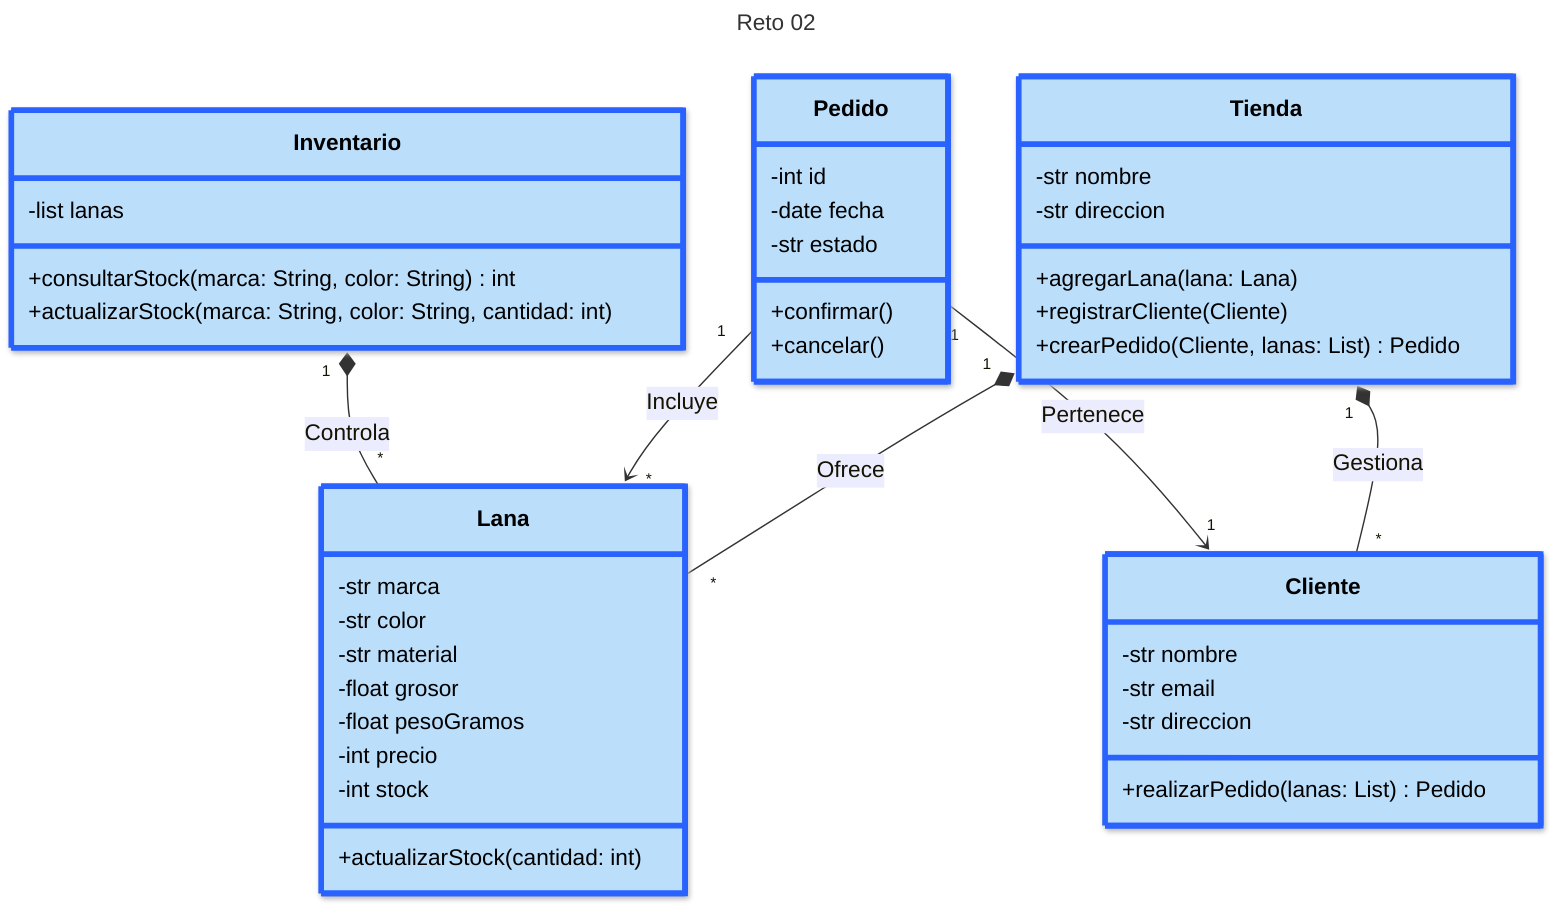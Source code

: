 ---
config:
  look: neo
title: Reto 02
---
classDiagram
direction TB
    class Tienda {
        -str nombre
        -str direccion
        +agregarLana(lana: Lana)
        +registrarCliente(Cliente) 
        +crearPedido(Cliente, lanas: List) Pedido
    }
    class Lana {
        -str marca
        -str color
        -str material
        -float grosor
        -float pesoGramos
        -int precio
        -int stock
        +actualizarStock(cantidad: int)
    }
    class Cliente {
        -str nombre
        -str email
        -str direccion
        +realizarPedido(lanas: List) Pedido
    }
    class Pedido {
        -int id
        -date fecha
        -str estado
        +confirmar()
        +cancelar()
    }
    class Inventario {
        -list lanas
        +consultarStock(marca: String, color: String) int
        +actualizarStock(marca: String, color: String, cantidad: int)
    }
    Tienda "1" *-- "*" Lana: Ofrece
    Tienda "1" *-- "*" Cliente: Gestiona
    Pedido "1" --> "*" Lana: Incluye
    Pedido "1" --> "1" Cliente: Pertenece
    Inventario "1" *-- "*" Lana: Controla
    class Tienda:::Class_01
    class Lana:::Class_01
    class Cliente:::Class_01
    class Pedido:::Class_01
    class Inventario:::Class_01
    classDef Class_01 color:#000000, stroke-width:4px, stroke-dasharray: 0, stroke:#2962FF, fill:#BBDEFB